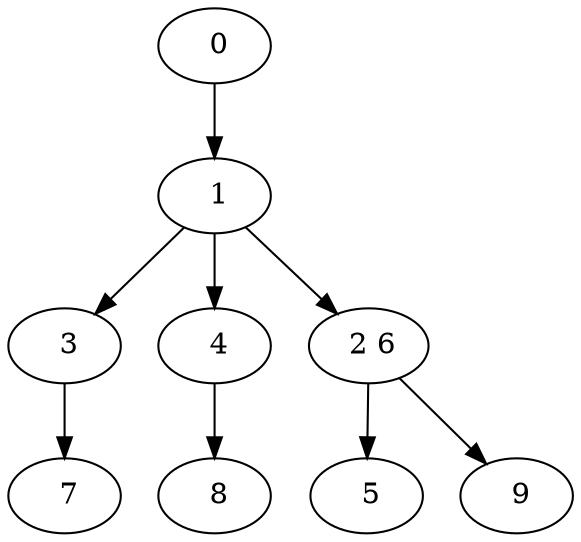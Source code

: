 digraph mytree {
" 0" -> " 1";
" 1" -> " 3";
" 1" -> " 4";
" 1" -> " 2 6";
" 3" -> " 7";
" 8";
" 4" -> " 8";
" 2 6" -> " 5";
" 2 6" -> " 9";
" 7";
" 5";
" 9";
}
